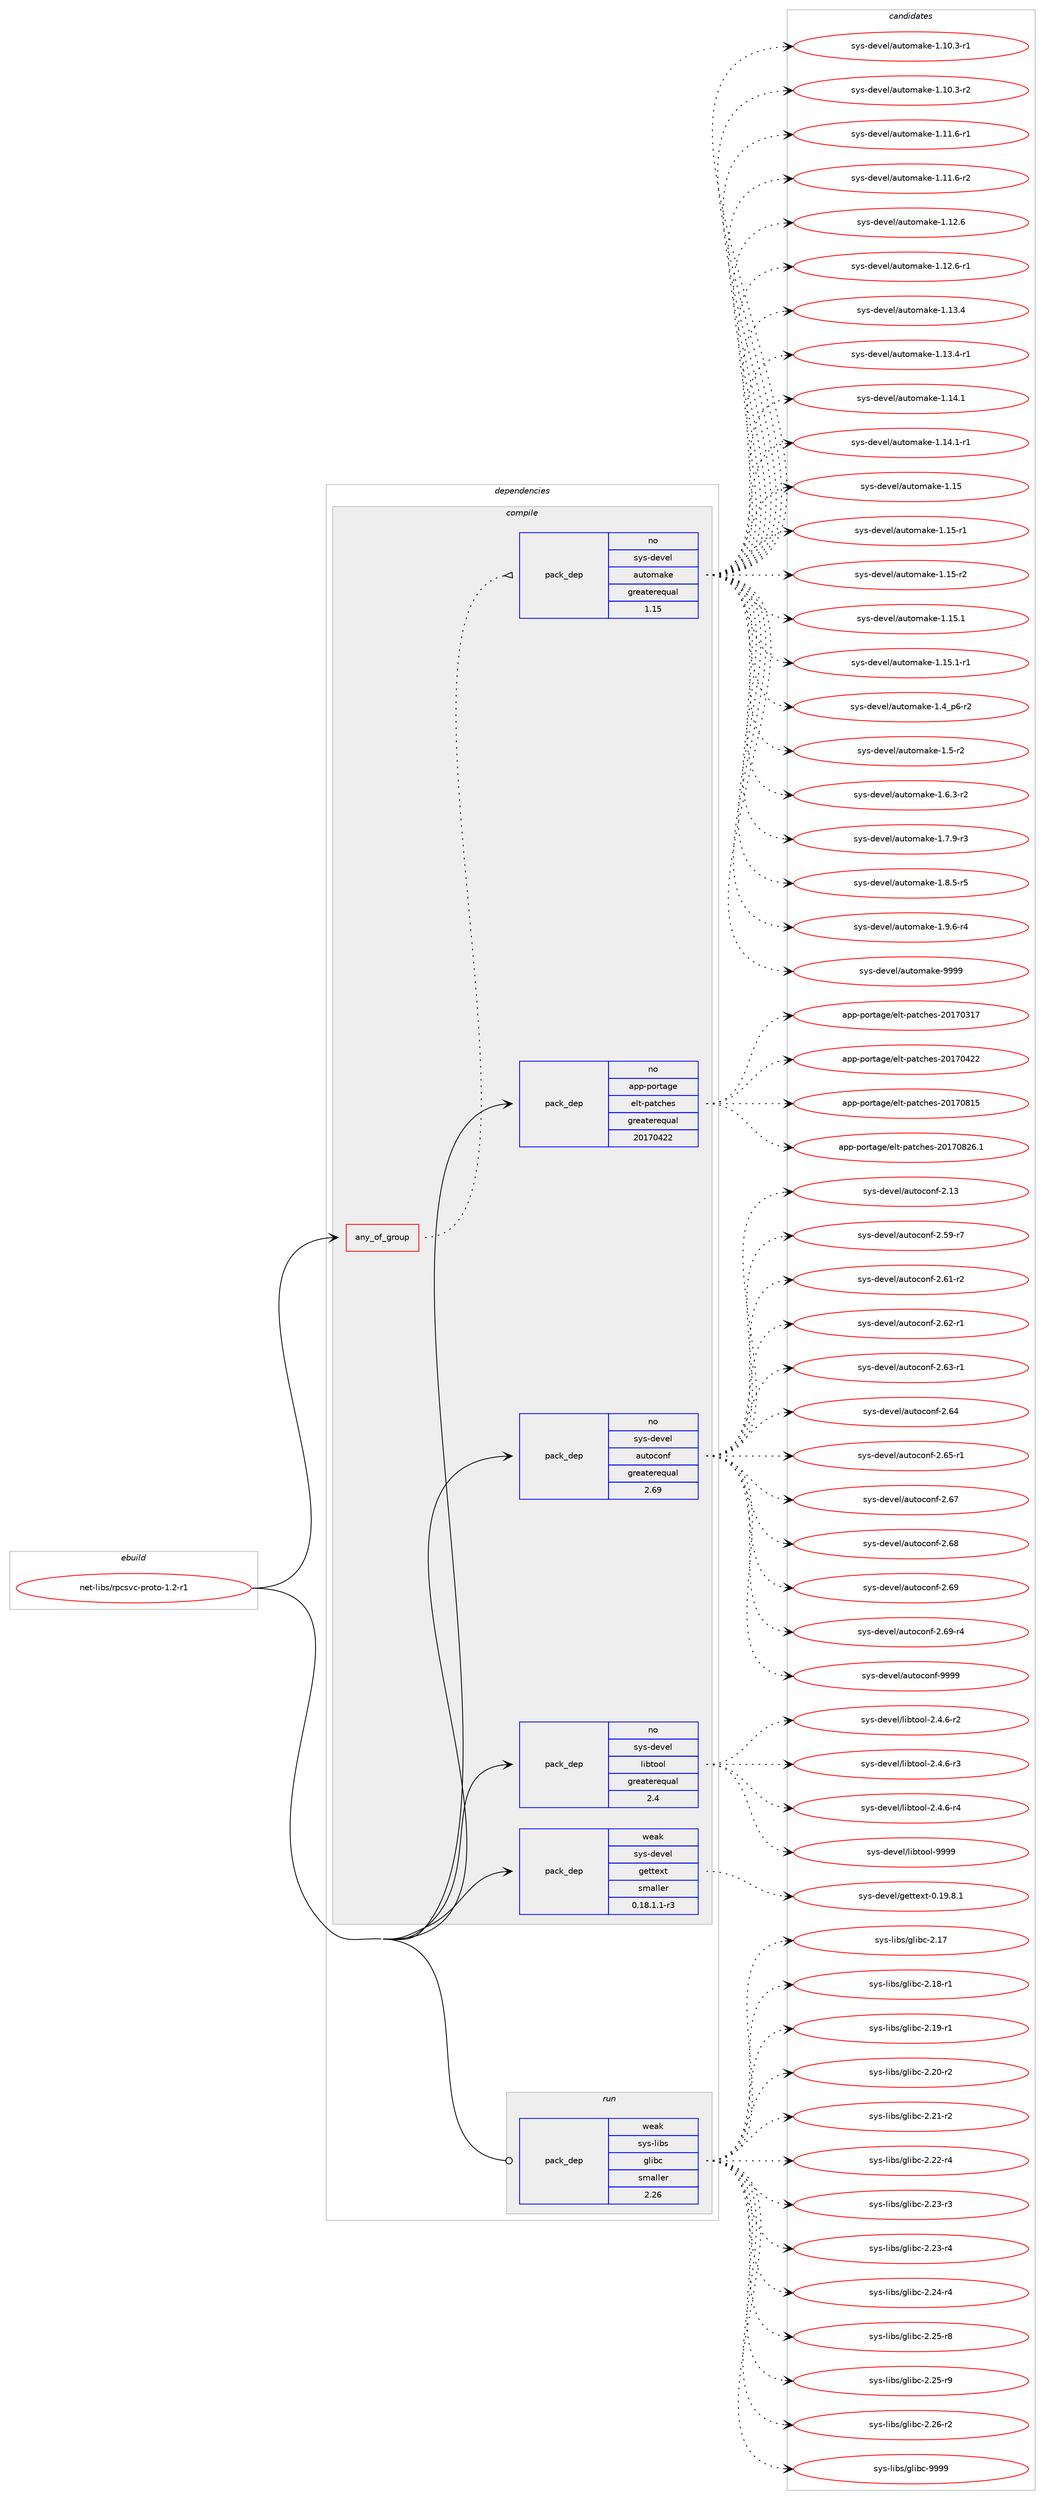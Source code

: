 digraph prolog {

# *************
# Graph options
# *************

newrank=true;
concentrate=true;
compound=true;
graph [rankdir=LR,fontname=Helvetica,fontsize=10,ranksep=1.5];#, ranksep=2.5, nodesep=0.2];
edge  [arrowhead=vee];
node  [fontname=Helvetica,fontsize=10];

# **********
# The ebuild
# **********

subgraph cluster_leftcol {
color=gray;
rank=same;
label=<<i>ebuild</i>>;
id [label="net-libs/rpcsvc-proto-1.2-r1", color=red, width=4, href="../net-libs/rpcsvc-proto-1.2-r1.svg"];
}

# ****************
# The dependencies
# ****************

subgraph cluster_midcol {
color=gray;
label=<<i>dependencies</i>>;
subgraph cluster_compile {
fillcolor="#eeeeee";
style=filled;
label=<<i>compile</i>>;
subgraph any6840 {
dependency419328 [label=<<TABLE BORDER="0" CELLBORDER="1" CELLSPACING="0" CELLPADDING="4"><TR><TD CELLPADDING="10">any_of_group</TD></TR></TABLE>>, shape=none, color=red];subgraph pack308539 {
dependency419329 [label=<<TABLE BORDER="0" CELLBORDER="1" CELLSPACING="0" CELLPADDING="4" WIDTH="220"><TR><TD ROWSPAN="6" CELLPADDING="30">pack_dep</TD></TR><TR><TD WIDTH="110">no</TD></TR><TR><TD>sys-devel</TD></TR><TR><TD>automake</TD></TR><TR><TD>greaterequal</TD></TR><TR><TD>1.15</TD></TR></TABLE>>, shape=none, color=blue];
}
dependency419328:e -> dependency419329:w [weight=20,style="dotted",arrowhead="oinv"];
}
id:e -> dependency419328:w [weight=20,style="solid",arrowhead="vee"];
subgraph pack308540 {
dependency419330 [label=<<TABLE BORDER="0" CELLBORDER="1" CELLSPACING="0" CELLPADDING="4" WIDTH="220"><TR><TD ROWSPAN="6" CELLPADDING="30">pack_dep</TD></TR><TR><TD WIDTH="110">no</TD></TR><TR><TD>app-portage</TD></TR><TR><TD>elt-patches</TD></TR><TR><TD>greaterequal</TD></TR><TR><TD>20170422</TD></TR></TABLE>>, shape=none, color=blue];
}
id:e -> dependency419330:w [weight=20,style="solid",arrowhead="vee"];
subgraph pack308541 {
dependency419331 [label=<<TABLE BORDER="0" CELLBORDER="1" CELLSPACING="0" CELLPADDING="4" WIDTH="220"><TR><TD ROWSPAN="6" CELLPADDING="30">pack_dep</TD></TR><TR><TD WIDTH="110">no</TD></TR><TR><TD>sys-devel</TD></TR><TR><TD>autoconf</TD></TR><TR><TD>greaterequal</TD></TR><TR><TD>2.69</TD></TR></TABLE>>, shape=none, color=blue];
}
id:e -> dependency419331:w [weight=20,style="solid",arrowhead="vee"];
subgraph pack308542 {
dependency419332 [label=<<TABLE BORDER="0" CELLBORDER="1" CELLSPACING="0" CELLPADDING="4" WIDTH="220"><TR><TD ROWSPAN="6" CELLPADDING="30">pack_dep</TD></TR><TR><TD WIDTH="110">no</TD></TR><TR><TD>sys-devel</TD></TR><TR><TD>libtool</TD></TR><TR><TD>greaterequal</TD></TR><TR><TD>2.4</TD></TR></TABLE>>, shape=none, color=blue];
}
id:e -> dependency419332:w [weight=20,style="solid",arrowhead="vee"];
subgraph pack308543 {
dependency419333 [label=<<TABLE BORDER="0" CELLBORDER="1" CELLSPACING="0" CELLPADDING="4" WIDTH="220"><TR><TD ROWSPAN="6" CELLPADDING="30">pack_dep</TD></TR><TR><TD WIDTH="110">weak</TD></TR><TR><TD>sys-devel</TD></TR><TR><TD>gettext</TD></TR><TR><TD>smaller</TD></TR><TR><TD>0.18.1.1-r3</TD></TR></TABLE>>, shape=none, color=blue];
}
id:e -> dependency419333:w [weight=20,style="solid",arrowhead="vee"];
}
subgraph cluster_compileandrun {
fillcolor="#eeeeee";
style=filled;
label=<<i>compile and run</i>>;
}
subgraph cluster_run {
fillcolor="#eeeeee";
style=filled;
label=<<i>run</i>>;
subgraph pack308544 {
dependency419334 [label=<<TABLE BORDER="0" CELLBORDER="1" CELLSPACING="0" CELLPADDING="4" WIDTH="220"><TR><TD ROWSPAN="6" CELLPADDING="30">pack_dep</TD></TR><TR><TD WIDTH="110">weak</TD></TR><TR><TD>sys-libs</TD></TR><TR><TD>glibc</TD></TR><TR><TD>smaller</TD></TR><TR><TD>2.26</TD></TR></TABLE>>, shape=none, color=blue];
}
id:e -> dependency419334:w [weight=20,style="solid",arrowhead="odot"];
}
}

# **************
# The candidates
# **************

subgraph cluster_choices {
rank=same;
color=gray;
label=<<i>candidates</i>>;

subgraph choice308539 {
color=black;
nodesep=1;
choice11512111545100101118101108479711711611110997107101454946494846514511449 [label="sys-devel/automake-1.10.3-r1", color=red, width=4,href="../sys-devel/automake-1.10.3-r1.svg"];
choice11512111545100101118101108479711711611110997107101454946494846514511450 [label="sys-devel/automake-1.10.3-r2", color=red, width=4,href="../sys-devel/automake-1.10.3-r2.svg"];
choice11512111545100101118101108479711711611110997107101454946494946544511449 [label="sys-devel/automake-1.11.6-r1", color=red, width=4,href="../sys-devel/automake-1.11.6-r1.svg"];
choice11512111545100101118101108479711711611110997107101454946494946544511450 [label="sys-devel/automake-1.11.6-r2", color=red, width=4,href="../sys-devel/automake-1.11.6-r2.svg"];
choice1151211154510010111810110847971171161111099710710145494649504654 [label="sys-devel/automake-1.12.6", color=red, width=4,href="../sys-devel/automake-1.12.6.svg"];
choice11512111545100101118101108479711711611110997107101454946495046544511449 [label="sys-devel/automake-1.12.6-r1", color=red, width=4,href="../sys-devel/automake-1.12.6-r1.svg"];
choice1151211154510010111810110847971171161111099710710145494649514652 [label="sys-devel/automake-1.13.4", color=red, width=4,href="../sys-devel/automake-1.13.4.svg"];
choice11512111545100101118101108479711711611110997107101454946495146524511449 [label="sys-devel/automake-1.13.4-r1", color=red, width=4,href="../sys-devel/automake-1.13.4-r1.svg"];
choice1151211154510010111810110847971171161111099710710145494649524649 [label="sys-devel/automake-1.14.1", color=red, width=4,href="../sys-devel/automake-1.14.1.svg"];
choice11512111545100101118101108479711711611110997107101454946495246494511449 [label="sys-devel/automake-1.14.1-r1", color=red, width=4,href="../sys-devel/automake-1.14.1-r1.svg"];
choice115121115451001011181011084797117116111109971071014549464953 [label="sys-devel/automake-1.15", color=red, width=4,href="../sys-devel/automake-1.15.svg"];
choice1151211154510010111810110847971171161111099710710145494649534511449 [label="sys-devel/automake-1.15-r1", color=red, width=4,href="../sys-devel/automake-1.15-r1.svg"];
choice1151211154510010111810110847971171161111099710710145494649534511450 [label="sys-devel/automake-1.15-r2", color=red, width=4,href="../sys-devel/automake-1.15-r2.svg"];
choice1151211154510010111810110847971171161111099710710145494649534649 [label="sys-devel/automake-1.15.1", color=red, width=4,href="../sys-devel/automake-1.15.1.svg"];
choice11512111545100101118101108479711711611110997107101454946495346494511449 [label="sys-devel/automake-1.15.1-r1", color=red, width=4,href="../sys-devel/automake-1.15.1-r1.svg"];
choice115121115451001011181011084797117116111109971071014549465295112544511450 [label="sys-devel/automake-1.4_p6-r2", color=red, width=4,href="../sys-devel/automake-1.4_p6-r2.svg"];
choice11512111545100101118101108479711711611110997107101454946534511450 [label="sys-devel/automake-1.5-r2", color=red, width=4,href="../sys-devel/automake-1.5-r2.svg"];
choice115121115451001011181011084797117116111109971071014549465446514511450 [label="sys-devel/automake-1.6.3-r2", color=red, width=4,href="../sys-devel/automake-1.6.3-r2.svg"];
choice115121115451001011181011084797117116111109971071014549465546574511451 [label="sys-devel/automake-1.7.9-r3", color=red, width=4,href="../sys-devel/automake-1.7.9-r3.svg"];
choice115121115451001011181011084797117116111109971071014549465646534511453 [label="sys-devel/automake-1.8.5-r5", color=red, width=4,href="../sys-devel/automake-1.8.5-r5.svg"];
choice115121115451001011181011084797117116111109971071014549465746544511452 [label="sys-devel/automake-1.9.6-r4", color=red, width=4,href="../sys-devel/automake-1.9.6-r4.svg"];
choice115121115451001011181011084797117116111109971071014557575757 [label="sys-devel/automake-9999", color=red, width=4,href="../sys-devel/automake-9999.svg"];
dependency419329:e -> choice11512111545100101118101108479711711611110997107101454946494846514511449:w [style=dotted,weight="100"];
dependency419329:e -> choice11512111545100101118101108479711711611110997107101454946494846514511450:w [style=dotted,weight="100"];
dependency419329:e -> choice11512111545100101118101108479711711611110997107101454946494946544511449:w [style=dotted,weight="100"];
dependency419329:e -> choice11512111545100101118101108479711711611110997107101454946494946544511450:w [style=dotted,weight="100"];
dependency419329:e -> choice1151211154510010111810110847971171161111099710710145494649504654:w [style=dotted,weight="100"];
dependency419329:e -> choice11512111545100101118101108479711711611110997107101454946495046544511449:w [style=dotted,weight="100"];
dependency419329:e -> choice1151211154510010111810110847971171161111099710710145494649514652:w [style=dotted,weight="100"];
dependency419329:e -> choice11512111545100101118101108479711711611110997107101454946495146524511449:w [style=dotted,weight="100"];
dependency419329:e -> choice1151211154510010111810110847971171161111099710710145494649524649:w [style=dotted,weight="100"];
dependency419329:e -> choice11512111545100101118101108479711711611110997107101454946495246494511449:w [style=dotted,weight="100"];
dependency419329:e -> choice115121115451001011181011084797117116111109971071014549464953:w [style=dotted,weight="100"];
dependency419329:e -> choice1151211154510010111810110847971171161111099710710145494649534511449:w [style=dotted,weight="100"];
dependency419329:e -> choice1151211154510010111810110847971171161111099710710145494649534511450:w [style=dotted,weight="100"];
dependency419329:e -> choice1151211154510010111810110847971171161111099710710145494649534649:w [style=dotted,weight="100"];
dependency419329:e -> choice11512111545100101118101108479711711611110997107101454946495346494511449:w [style=dotted,weight="100"];
dependency419329:e -> choice115121115451001011181011084797117116111109971071014549465295112544511450:w [style=dotted,weight="100"];
dependency419329:e -> choice11512111545100101118101108479711711611110997107101454946534511450:w [style=dotted,weight="100"];
dependency419329:e -> choice115121115451001011181011084797117116111109971071014549465446514511450:w [style=dotted,weight="100"];
dependency419329:e -> choice115121115451001011181011084797117116111109971071014549465546574511451:w [style=dotted,weight="100"];
dependency419329:e -> choice115121115451001011181011084797117116111109971071014549465646534511453:w [style=dotted,weight="100"];
dependency419329:e -> choice115121115451001011181011084797117116111109971071014549465746544511452:w [style=dotted,weight="100"];
dependency419329:e -> choice115121115451001011181011084797117116111109971071014557575757:w [style=dotted,weight="100"];
}
subgraph choice308540 {
color=black;
nodesep=1;
choice97112112451121111141169710310147101108116451129711699104101115455048495548514955 [label="app-portage/elt-patches-20170317", color=red, width=4,href="../app-portage/elt-patches-20170317.svg"];
choice97112112451121111141169710310147101108116451129711699104101115455048495548525050 [label="app-portage/elt-patches-20170422", color=red, width=4,href="../app-portage/elt-patches-20170422.svg"];
choice97112112451121111141169710310147101108116451129711699104101115455048495548564953 [label="app-portage/elt-patches-20170815", color=red, width=4,href="../app-portage/elt-patches-20170815.svg"];
choice971121124511211111411697103101471011081164511297116991041011154550484955485650544649 [label="app-portage/elt-patches-20170826.1", color=red, width=4,href="../app-portage/elt-patches-20170826.1.svg"];
dependency419330:e -> choice97112112451121111141169710310147101108116451129711699104101115455048495548514955:w [style=dotted,weight="100"];
dependency419330:e -> choice97112112451121111141169710310147101108116451129711699104101115455048495548525050:w [style=dotted,weight="100"];
dependency419330:e -> choice97112112451121111141169710310147101108116451129711699104101115455048495548564953:w [style=dotted,weight="100"];
dependency419330:e -> choice971121124511211111411697103101471011081164511297116991041011154550484955485650544649:w [style=dotted,weight="100"];
}
subgraph choice308541 {
color=black;
nodesep=1;
choice115121115451001011181011084797117116111991111101024550464951 [label="sys-devel/autoconf-2.13", color=red, width=4,href="../sys-devel/autoconf-2.13.svg"];
choice1151211154510010111810110847971171161119911111010245504653574511455 [label="sys-devel/autoconf-2.59-r7", color=red, width=4,href="../sys-devel/autoconf-2.59-r7.svg"];
choice1151211154510010111810110847971171161119911111010245504654494511450 [label="sys-devel/autoconf-2.61-r2", color=red, width=4,href="../sys-devel/autoconf-2.61-r2.svg"];
choice1151211154510010111810110847971171161119911111010245504654504511449 [label="sys-devel/autoconf-2.62-r1", color=red, width=4,href="../sys-devel/autoconf-2.62-r1.svg"];
choice1151211154510010111810110847971171161119911111010245504654514511449 [label="sys-devel/autoconf-2.63-r1", color=red, width=4,href="../sys-devel/autoconf-2.63-r1.svg"];
choice115121115451001011181011084797117116111991111101024550465452 [label="sys-devel/autoconf-2.64", color=red, width=4,href="../sys-devel/autoconf-2.64.svg"];
choice1151211154510010111810110847971171161119911111010245504654534511449 [label="sys-devel/autoconf-2.65-r1", color=red, width=4,href="../sys-devel/autoconf-2.65-r1.svg"];
choice115121115451001011181011084797117116111991111101024550465455 [label="sys-devel/autoconf-2.67", color=red, width=4,href="../sys-devel/autoconf-2.67.svg"];
choice115121115451001011181011084797117116111991111101024550465456 [label="sys-devel/autoconf-2.68", color=red, width=4,href="../sys-devel/autoconf-2.68.svg"];
choice115121115451001011181011084797117116111991111101024550465457 [label="sys-devel/autoconf-2.69", color=red, width=4,href="../sys-devel/autoconf-2.69.svg"];
choice1151211154510010111810110847971171161119911111010245504654574511452 [label="sys-devel/autoconf-2.69-r4", color=red, width=4,href="../sys-devel/autoconf-2.69-r4.svg"];
choice115121115451001011181011084797117116111991111101024557575757 [label="sys-devel/autoconf-9999", color=red, width=4,href="../sys-devel/autoconf-9999.svg"];
dependency419331:e -> choice115121115451001011181011084797117116111991111101024550464951:w [style=dotted,weight="100"];
dependency419331:e -> choice1151211154510010111810110847971171161119911111010245504653574511455:w [style=dotted,weight="100"];
dependency419331:e -> choice1151211154510010111810110847971171161119911111010245504654494511450:w [style=dotted,weight="100"];
dependency419331:e -> choice1151211154510010111810110847971171161119911111010245504654504511449:w [style=dotted,weight="100"];
dependency419331:e -> choice1151211154510010111810110847971171161119911111010245504654514511449:w [style=dotted,weight="100"];
dependency419331:e -> choice115121115451001011181011084797117116111991111101024550465452:w [style=dotted,weight="100"];
dependency419331:e -> choice1151211154510010111810110847971171161119911111010245504654534511449:w [style=dotted,weight="100"];
dependency419331:e -> choice115121115451001011181011084797117116111991111101024550465455:w [style=dotted,weight="100"];
dependency419331:e -> choice115121115451001011181011084797117116111991111101024550465456:w [style=dotted,weight="100"];
dependency419331:e -> choice115121115451001011181011084797117116111991111101024550465457:w [style=dotted,weight="100"];
dependency419331:e -> choice1151211154510010111810110847971171161119911111010245504654574511452:w [style=dotted,weight="100"];
dependency419331:e -> choice115121115451001011181011084797117116111991111101024557575757:w [style=dotted,weight="100"];
}
subgraph choice308542 {
color=black;
nodesep=1;
choice1151211154510010111810110847108105981161111111084550465246544511450 [label="sys-devel/libtool-2.4.6-r2", color=red, width=4,href="../sys-devel/libtool-2.4.6-r2.svg"];
choice1151211154510010111810110847108105981161111111084550465246544511451 [label="sys-devel/libtool-2.4.6-r3", color=red, width=4,href="../sys-devel/libtool-2.4.6-r3.svg"];
choice1151211154510010111810110847108105981161111111084550465246544511452 [label="sys-devel/libtool-2.4.6-r4", color=red, width=4,href="../sys-devel/libtool-2.4.6-r4.svg"];
choice1151211154510010111810110847108105981161111111084557575757 [label="sys-devel/libtool-9999", color=red, width=4,href="../sys-devel/libtool-9999.svg"];
dependency419332:e -> choice1151211154510010111810110847108105981161111111084550465246544511450:w [style=dotted,weight="100"];
dependency419332:e -> choice1151211154510010111810110847108105981161111111084550465246544511451:w [style=dotted,weight="100"];
dependency419332:e -> choice1151211154510010111810110847108105981161111111084550465246544511452:w [style=dotted,weight="100"];
dependency419332:e -> choice1151211154510010111810110847108105981161111111084557575757:w [style=dotted,weight="100"];
}
subgraph choice308543 {
color=black;
nodesep=1;
choice1151211154510010111810110847103101116116101120116454846495746564649 [label="sys-devel/gettext-0.19.8.1", color=red, width=4,href="../sys-devel/gettext-0.19.8.1.svg"];
dependency419333:e -> choice1151211154510010111810110847103101116116101120116454846495746564649:w [style=dotted,weight="100"];
}
subgraph choice308544 {
color=black;
nodesep=1;
choice11512111545108105981154710310810598994550464955 [label="sys-libs/glibc-2.17", color=red, width=4,href="../sys-libs/glibc-2.17.svg"];
choice115121115451081059811547103108105989945504649564511449 [label="sys-libs/glibc-2.18-r1", color=red, width=4,href="../sys-libs/glibc-2.18-r1.svg"];
choice115121115451081059811547103108105989945504649574511449 [label="sys-libs/glibc-2.19-r1", color=red, width=4,href="../sys-libs/glibc-2.19-r1.svg"];
choice115121115451081059811547103108105989945504650484511450 [label="sys-libs/glibc-2.20-r2", color=red, width=4,href="../sys-libs/glibc-2.20-r2.svg"];
choice115121115451081059811547103108105989945504650494511450 [label="sys-libs/glibc-2.21-r2", color=red, width=4,href="../sys-libs/glibc-2.21-r2.svg"];
choice115121115451081059811547103108105989945504650504511452 [label="sys-libs/glibc-2.22-r4", color=red, width=4,href="../sys-libs/glibc-2.22-r4.svg"];
choice115121115451081059811547103108105989945504650514511451 [label="sys-libs/glibc-2.23-r3", color=red, width=4,href="../sys-libs/glibc-2.23-r3.svg"];
choice115121115451081059811547103108105989945504650514511452 [label="sys-libs/glibc-2.23-r4", color=red, width=4,href="../sys-libs/glibc-2.23-r4.svg"];
choice115121115451081059811547103108105989945504650524511452 [label="sys-libs/glibc-2.24-r4", color=red, width=4,href="../sys-libs/glibc-2.24-r4.svg"];
choice115121115451081059811547103108105989945504650534511456 [label="sys-libs/glibc-2.25-r8", color=red, width=4,href="../sys-libs/glibc-2.25-r8.svg"];
choice115121115451081059811547103108105989945504650534511457 [label="sys-libs/glibc-2.25-r9", color=red, width=4,href="../sys-libs/glibc-2.25-r9.svg"];
choice115121115451081059811547103108105989945504650544511450 [label="sys-libs/glibc-2.26-r2", color=red, width=4,href="../sys-libs/glibc-2.26-r2.svg"];
choice11512111545108105981154710310810598994557575757 [label="sys-libs/glibc-9999", color=red, width=4,href="../sys-libs/glibc-9999.svg"];
dependency419334:e -> choice11512111545108105981154710310810598994550464955:w [style=dotted,weight="100"];
dependency419334:e -> choice115121115451081059811547103108105989945504649564511449:w [style=dotted,weight="100"];
dependency419334:e -> choice115121115451081059811547103108105989945504649574511449:w [style=dotted,weight="100"];
dependency419334:e -> choice115121115451081059811547103108105989945504650484511450:w [style=dotted,weight="100"];
dependency419334:e -> choice115121115451081059811547103108105989945504650494511450:w [style=dotted,weight="100"];
dependency419334:e -> choice115121115451081059811547103108105989945504650504511452:w [style=dotted,weight="100"];
dependency419334:e -> choice115121115451081059811547103108105989945504650514511451:w [style=dotted,weight="100"];
dependency419334:e -> choice115121115451081059811547103108105989945504650514511452:w [style=dotted,weight="100"];
dependency419334:e -> choice115121115451081059811547103108105989945504650524511452:w [style=dotted,weight="100"];
dependency419334:e -> choice115121115451081059811547103108105989945504650534511456:w [style=dotted,weight="100"];
dependency419334:e -> choice115121115451081059811547103108105989945504650534511457:w [style=dotted,weight="100"];
dependency419334:e -> choice115121115451081059811547103108105989945504650544511450:w [style=dotted,weight="100"];
dependency419334:e -> choice11512111545108105981154710310810598994557575757:w [style=dotted,weight="100"];
}
}

}
